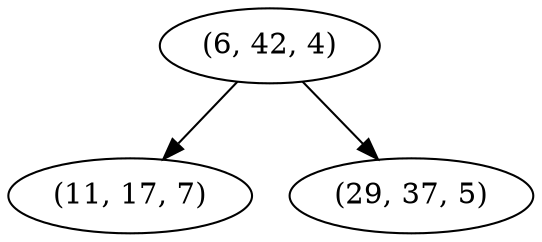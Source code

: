 digraph tree {
    "(6, 42, 4)";
    "(11, 17, 7)";
    "(29, 37, 5)";
    "(6, 42, 4)" -> "(11, 17, 7)";
    "(6, 42, 4)" -> "(29, 37, 5)";
}
